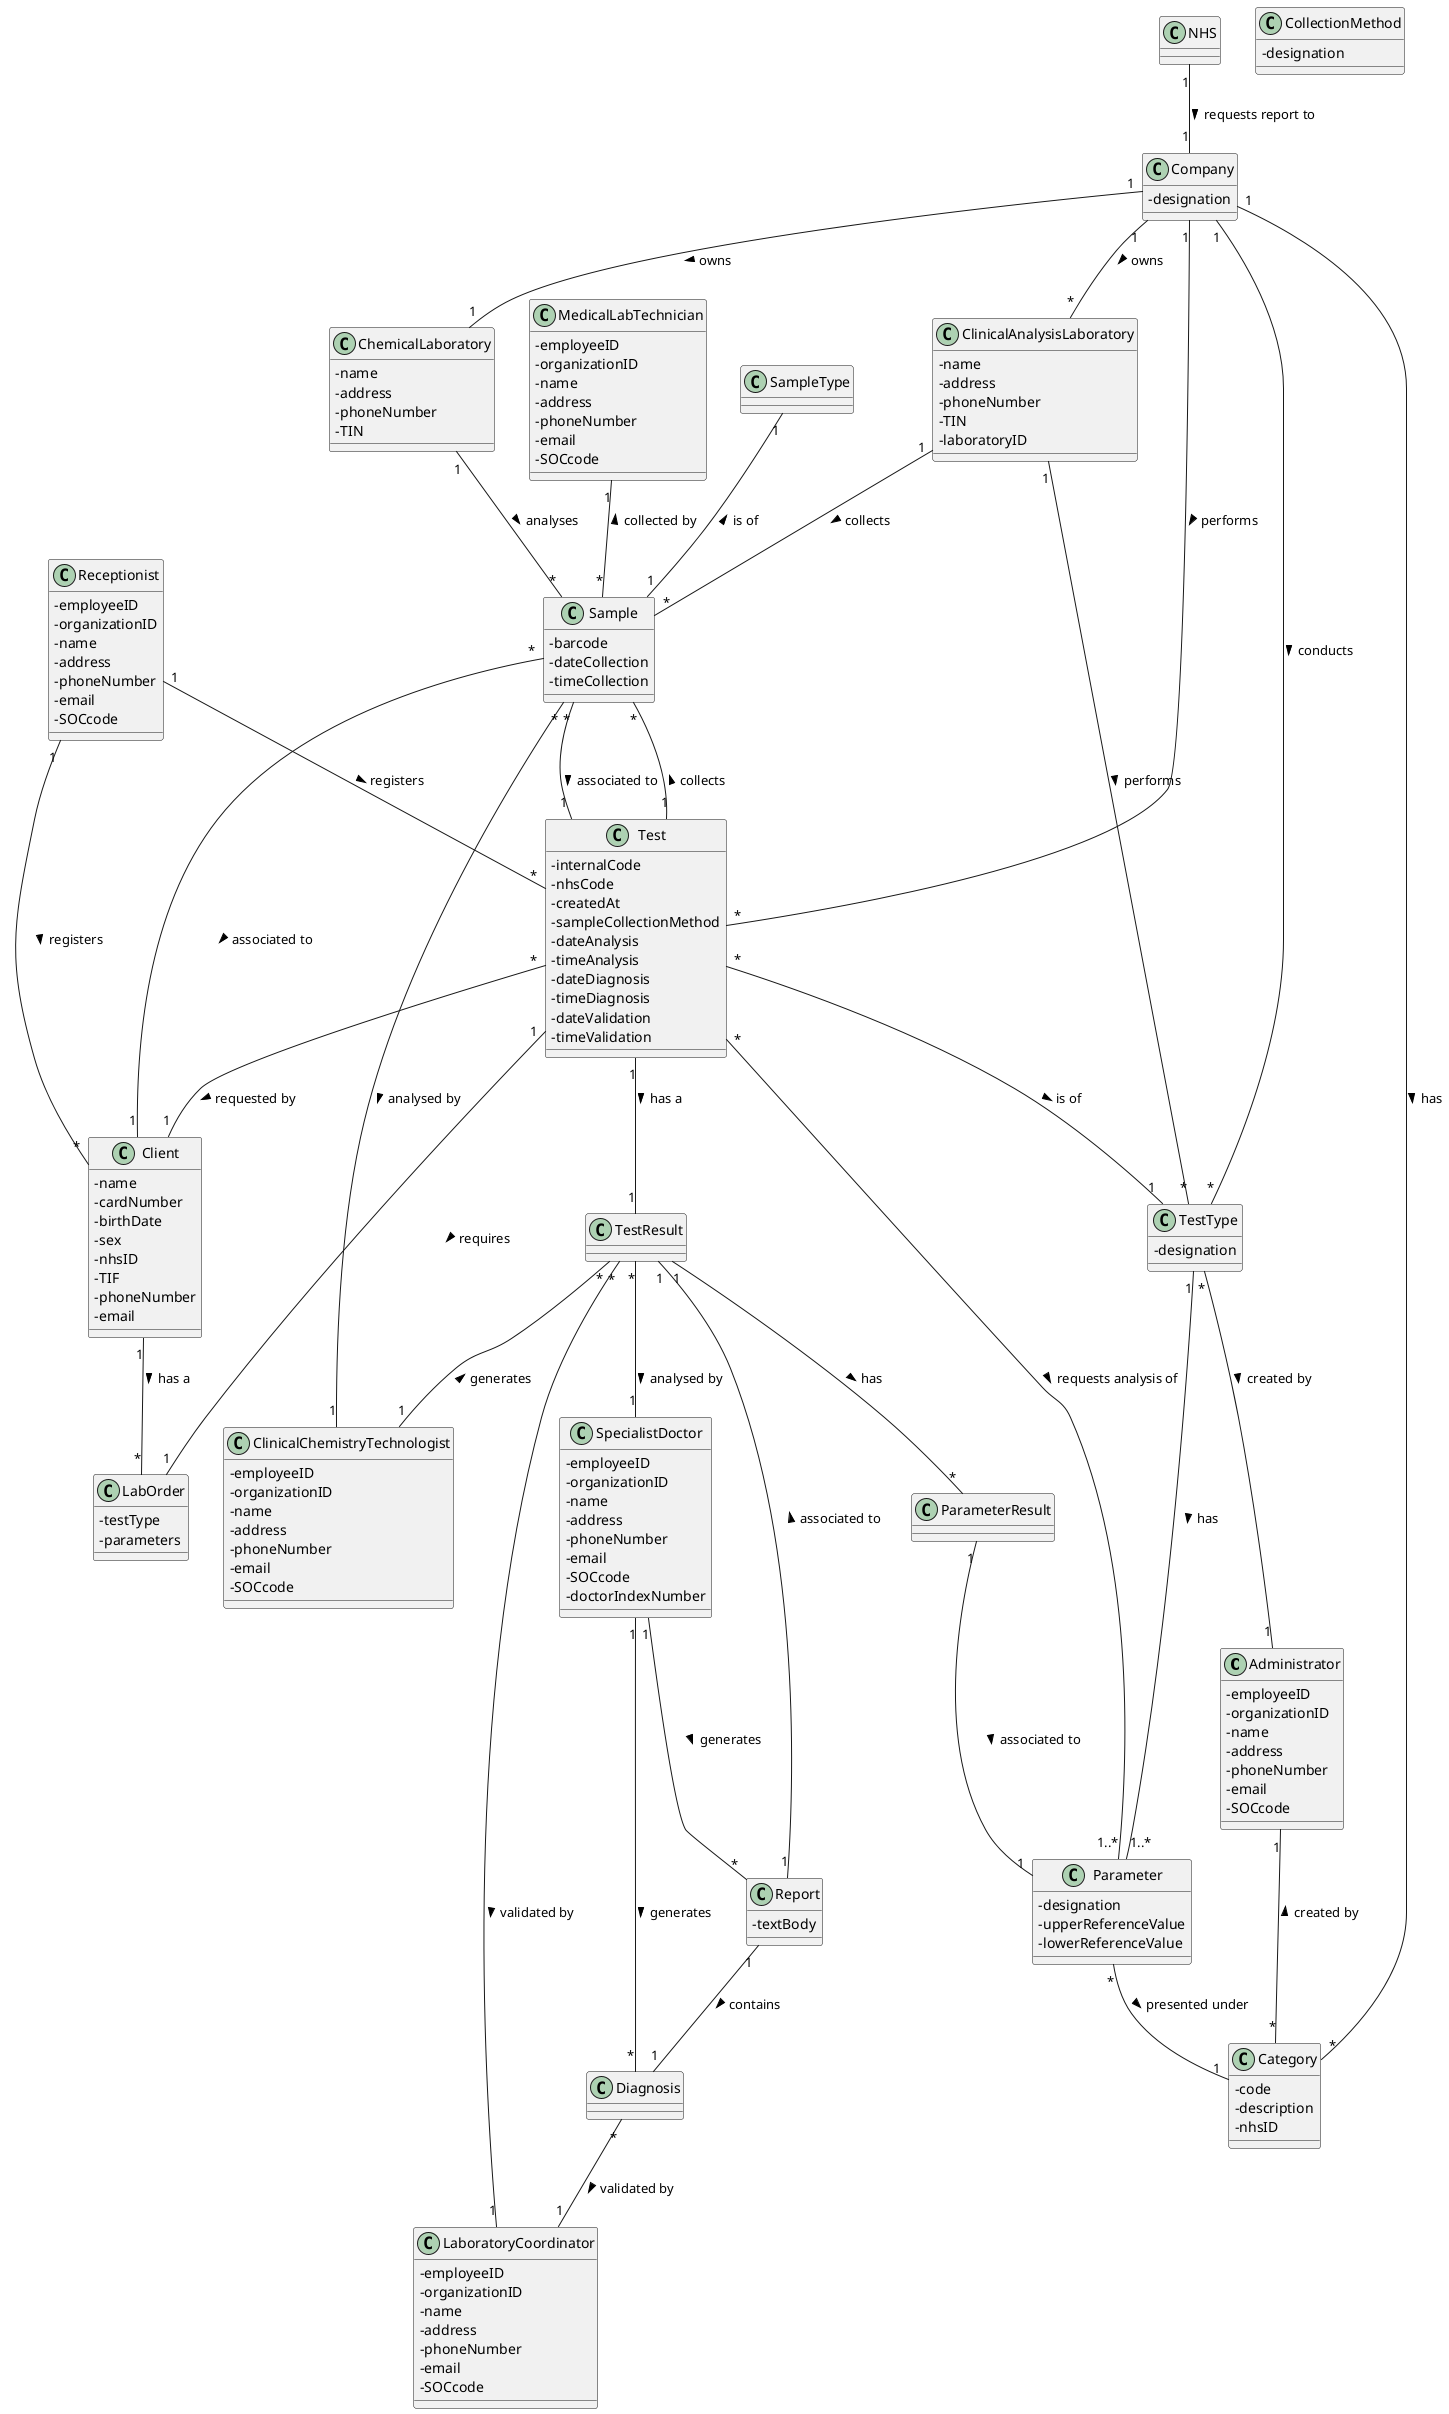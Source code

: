 @startuml
skinparam classAttributeIconSize 0

class Administrator {
-employeeID
-organizationID
-name
-address
-phoneNumber
-email
-SOCcode
}
class Category {
-code
-description
-nhsID
}
class ChemicalLaboratory {
-name
-address
-phoneNumber
-TIN
}
class CollectionMethod {
-designation
}
class Client {
-name 
-cardNumber 
-birthDate 
-sex 
-nhsID
-TIF
-phoneNumber
-email
}
class ClinicalAnalysisLaboratory {
-name
-address
-phoneNumber
-TIN
-laboratoryID
}
class ClinicalChemistryTechnologist {
-employeeID
-organizationID
-name
-address
-phoneNumber
-email
-SOCcode
}
class Company {
-designation
}
class Diagnosis
class LabOrder {
-testType 
-parameters 
}
class LaboratoryCoordinator {
-employeeID
-organizationID
-name
-address
-phoneNumber
-email
-SOCcode
}
class MedicalLabTechnician {
-employeeID
-organizationID
-name
-address
-phoneNumber
-email
-SOCcode
}
class NHS
class Receptionist {
-employeeID
-organizationID
-name
-address
-phoneNumber
-email
-SOCcode
}
class Test {
-internalCode 
-nhsCode
-createdAt
-sampleCollectionMethod
-dateAnalysis
-timeAnalysis
-dateDiagnosis
-timeDiagnosis
-dateValidation
-timeValidation
}
class Parameter {
-designation
-upperReferenceValue
-lowerReferenceValue
}
class ParameterResult
class Report {
-textBody
}
class TestResult
class TestType {
-designation
}
class Sample {
-barcode
-dateCollection
-timeCollection
}
class SampleType
class SpecialistDoctor {
-employeeID
-organizationID
-name
-address
-phoneNumber
-email
-SOCcode
-doctorIndexNumber
}

Administrator "1"--"*" Category : created by <
ChemicalLaboratory "1"--"*" Sample : analyses >
Client "1"--"*" LabOrder : has a >
ClinicalAnalysisLaboratory "1"--"*" Sample : collects >
ClinicalAnalysisLaboratory "1"--"*" TestType : performs >
ClinicalChemistryTechnologist "1"--"*" Sample : analysed by <
Company "1"-down-"*" TestType : conducts >
Company "1"-down-"*" Category : has >
Company "1"-down-"*" ClinicalAnalysisLaboratory : owns >
Company "1"-down-"1" ChemicalLaboratory : owns >
Diagnosis "*"--"1" LaboratoryCoordinator : validated by >
Diagnosis "*"--"1" SpecialistDoctor : generates <
MedicalLabTechnician "1"--"*" Sample : collected by <
NHS "1"--"1" Company : requests report to >
Parameter "*"--"1" Category : presented under >
ParameterResult "1"--"1" Parameter : associated to >
Receptionist "1"--"*" Client : registers >
Receptionist "1"--"*" Test : registers >
Report "1"--"1" Diagnosis : contains >
Report "1"--"1" TestResult : associated to >
Sample "*"--"1" Client : associated to >
Sample "*"--"1" Test : associated to >
SampleType "1"--"1" Sample  : is of <
SpecialistDoctor "1"--"*" Report : generates >
Test "*"--"1" Client : requested by >
Test "*"-up-"1" Company : performs <
Test "*"--"1..*" Parameter : requests analysis of >
Test "1"--"1" LabOrder : requires >
Test "*"--"1" "TestType" : is of >
Test "1"--"1" TestResult : has a >
Test "1"--"*" Sample : collects >
TestResult "*"--"1" LaboratoryCoordinator : validated by >
TestResult "*"--"1" SpecialistDoctor : analysed by >
TestResult "*"--"1" ClinicalChemistryTechnologist : generates <
TestResult "1"--"*" ParameterResult : has >
TestType "*"--"1" Administrator : created by >
TestType "1"--"1..*" Parameter : has >
@enduml